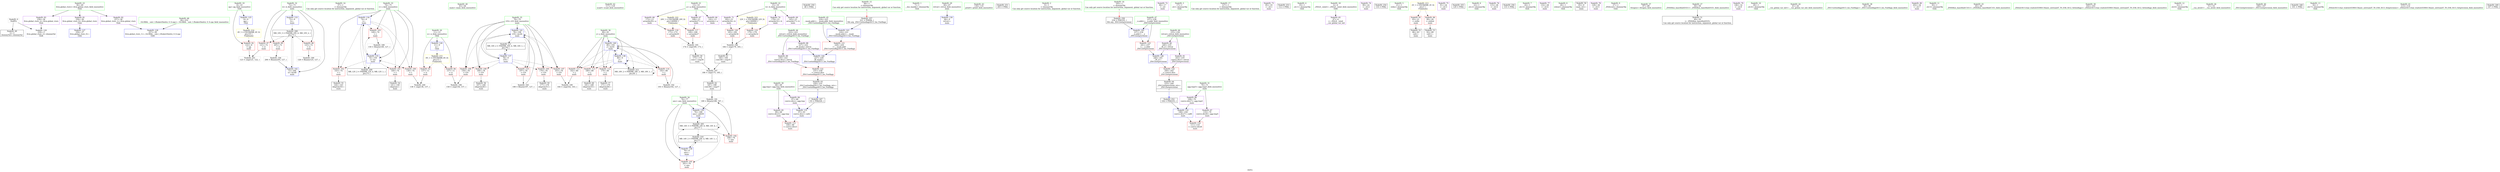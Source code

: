 digraph "SVFG" {
	label="SVFG";

	Node0x55cc07d19770 [shape=record,color=grey,label="{NodeID: 0\nNullPtr}"];
	Node0x55cc07d19770 -> Node0x55cc07d32200[style=solid];
	Node0x55cc07d19770 -> Node0x55cc07d374d0[style=solid];
	Node0x55cc07d311b0 [shape=record,color=red,label="{NodeID: 97\n121\<--72\n\<--ii\nmain\n}"];
	Node0x55cc07d311b0 -> Node0x55cc07d35760[style=solid];
	Node0x55cc07d2f120 [shape=record,color=green,label="{NodeID: 14\n37\<--1\n\<--dummyObj\nCan only get source location for instruction, argument, global var or function.}"];
	Node0x55cc07d34ce0 [shape=record,color=grey,label="{NodeID: 194\n206 = Binary(205, 127, )\n}"];
	Node0x55cc07d34ce0 -> Node0x55cc07d37f90[style=solid];
	Node0x55cc07d31d10 [shape=record,color=red,label="{NodeID: 111\n162\<--80\n\<--j\nmain\n}"];
	Node0x55cc07d31d10 -> Node0x55cc07d35460[style=solid];
	Node0x55cc07d2ff20 [shape=record,color=green,label="{NodeID: 28\n63\<--64\nmain\<--main_field_insensitive\n}"];
	Node0x55cc07d444c0 [shape=record,color=black,label="{NodeID: 208\nMR_10V_3 = PHI(MR_10V_4, MR_10V_2, )\npts\{73 \}\n}"];
	Node0x55cc07d444c0 -> Node0x55cc07d311b0[style=dashed];
	Node0x55cc07d444c0 -> Node0x55cc07d31280[style=dashed];
	Node0x55cc07d444c0 -> Node0x55cc07d31350[style=dashed];
	Node0x55cc07d444c0 -> Node0x55cc07d37f90[style=dashed];
	Node0x55cc07d370d0 [shape=record,color=blue,label="{NodeID: 125\n8\<--9\nqq\<--\nGlob }"];
	Node0x55cc07d370d0 -> Node0x55cc07d468e0[style=dashed];
	Node0x55cc07d30ba0 [shape=record,color=green,label="{NodeID: 42\n117\<--118\nscanf\<--scanf_field_insensitive\n}"];
	Node0x55cc07d46fe0 [shape=record,color=yellow,style=double,label="{NodeID: 222\n20V_1 = ENCHI(MR_20V_0)\npts\{140000 \}\nFun[main]}"];
	Node0x55cc07d46fe0 -> Node0x55cc07d36a50[style=dashed];
	Node0x55cc07d46fe0 -> Node0x55cc07d36b20[style=dashed];
	Node0x55cc07d37d20 [shape=record,color=blue,label="{NodeID: 139\n76\<--189\nans\<--add39\nmain\n}"];
	Node0x55cc07d37d20 -> Node0x55cc07d435c0[style=dashed];
	Node0x55cc07d32810 [shape=record,color=black,label="{NodeID: 56\n167\<--166\nidxprom26\<--\nmain\n}"];
	Node0x55cc07d33370 [shape=record,color=purple,label="{NodeID: 70\n178\<--15\narrayidx32\<--b\nmain\n}"];
	Node0x55cc07d33370 -> Node0x55cc07d36bf0[style=solid];
	Node0x55cc07d50fb0 [shape=record,color=black,label="{NodeID: 250\n48 = PHI()\n}"];
	Node0x55cc07d33f60 [shape=record,color=purple,label="{NodeID: 84\n97\<--68\ncoerce.dive\<--agg.tmp\nmain\n}"];
	Node0x55cc07d33f60 -> Node0x55cc07d376a0[style=solid];
	Node0x55cc07d19e00 [shape=record,color=green,label="{NodeID: 1\n7\<--1\n__dso_handle\<--dummyObj\nGlob }"];
	Node0x55cc07d31280 [shape=record,color=red,label="{NodeID: 98\n125\<--72\n\<--ii\nmain\n}"];
	Node0x55cc07d31280 -> Node0x55cc07d3a970[style=solid];
	Node0x55cc07d2f220 [shape=record,color=green,label="{NodeID: 15\n94\<--1\n\<--dummyObj\nCan only get source location for instruction, argument, global var or function.|{<s0>5}}"];
	Node0x55cc07d2f220:s0 -> Node0x55cc07d51650[style=solid,color=red];
	Node0x55cc07d34e60 [shape=record,color=grey,label="{NodeID: 195\n174 = cmp(169, 173, )\n}"];
	Node0x55cc07d34e60 -> Node0x55cc07d329b0[style=solid];
	Node0x55cc07d31de0 [shape=record,color=red,label="{NodeID: 112\n170\<--80\n\<--j\nmain\n}"];
	Node0x55cc07d31de0 -> Node0x55cc07d328e0[style=solid];
	Node0x55cc07d30020 [shape=record,color=green,label="{NodeID: 29\n66\<--67\nretval\<--retval_field_insensitive\nmain\n}"];
	Node0x55cc07d30020 -> Node0x55cc07d375d0[style=solid];
	Node0x55cc07d449c0 [shape=record,color=black,label="{NodeID: 209\nMR_12V_2 = PHI(MR_12V_4, MR_12V_1, )\npts\{75 \}\n}"];
	Node0x55cc07d449c0 -> Node0x55cc07d37910[style=dashed];
	Node0x55cc07d371d0 [shape=record,color=blue,label="{NodeID: 126\n11\<--9\nn\<--\nGlob }"];
	Node0x55cc07d371d0 -> Node0x55cc07d469c0[style=dashed];
	Node0x55cc07d30ca0 [shape=record,color=green,label="{NodeID: 43\n130\<--131\nprintf\<--printf_field_insensitive\n}"];
	Node0x55cc07d470c0 [shape=record,color=yellow,style=double,label="{NodeID: 223\n22V_1 = ENCHI(MR_22V_0)\npts\{160000 \}\nFun[main]}"];
	Node0x55cc07d470c0 -> Node0x55cc07d36bf0[style=dashed];
	Node0x55cc07d470c0 -> Node0x55cc07d36cc0[style=dashed];
	Node0x55cc07d37df0 [shape=record,color=blue,label="{NodeID: 140\n80\<--193\nj\<--inc41\nmain\n}"];
	Node0x55cc07d37df0 -> Node0x55cc07d31d10[style=dashed];
	Node0x55cc07d37df0 -> Node0x55cc07d31de0[style=dashed];
	Node0x55cc07d37df0 -> Node0x55cc07d31eb0[style=dashed];
	Node0x55cc07d37df0 -> Node0x55cc07d31f80[style=dashed];
	Node0x55cc07d37df0 -> Node0x55cc07d37c50[style=dashed];
	Node0x55cc07d37df0 -> Node0x55cc07d37df0[style=dashed];
	Node0x55cc07d37df0 -> Node0x55cc07d458c0[style=dashed];
	Node0x55cc07d328e0 [shape=record,color=black,label="{NodeID: 57\n171\<--170\nidxprom28\<--\nmain\n}"];
	Node0x55cc07d33440 [shape=record,color=purple,label="{NodeID: 71\n182\<--15\narrayidx34\<--b\nmain\n}"];
	Node0x55cc07d33440 -> Node0x55cc07d36cc0[style=solid];
	Node0x55cc07d51080 [shape=record,color=black,label="{NodeID: 251\n203 = PHI()\n}"];
	Node0x55cc07d34030 [shape=record,color=purple,label="{NodeID: 85\n99\<--68\ncoerce.dive3\<--agg.tmp\nmain\n}"];
	Node0x55cc07d34030 -> Node0x55cc07d32050[style=solid];
	Node0x55cc07d19e90 [shape=record,color=green,label="{NodeID: 2\n9\<--1\n\<--dummyObj\nCan only get source location for instruction, argument, global var or function.}"];
	Node0x55cc07d31350 [shape=record,color=red,label="{NodeID: 99\n205\<--72\n\<--ii\nmain\n}"];
	Node0x55cc07d31350 -> Node0x55cc07d34ce0[style=solid];
	Node0x55cc07d2f320 [shape=record,color=green,label="{NodeID: 16\n105\<--1\n\<--dummyObj\nCan only get source location for instruction, argument, global var or function.|{<s0>7}}"];
	Node0x55cc07d2f320:s0 -> Node0x55cc07d51850[style=solid,color=red];
	Node0x55cc07d34fe0 [shape=record,color=grey,label="{NodeID: 196\n184 = cmp(179, 183, )\n}"];
	Node0x55cc07d34fe0 -> Node0x55cc07d32c20[style=solid];
	Node0x55cc07d31eb0 [shape=record,color=red,label="{NodeID: 113\n180\<--80\n\<--j\nmain\n}"];
	Node0x55cc07d31eb0 -> Node0x55cc07d32b50[style=solid];
	Node0x55cc07d300f0 [shape=record,color=green,label="{NodeID: 30\n68\<--69\nagg.tmp\<--agg.tmp_field_insensitive\nmain\n}"];
	Node0x55cc07d300f0 -> Node0x55cc07d33f60[style=solid];
	Node0x55cc07d300f0 -> Node0x55cc07d34030[style=solid];
	Node0x55cc07d44ec0 [shape=record,color=black,label="{NodeID: 210\nMR_14V_2 = PHI(MR_14V_4, MR_14V_1, )\npts\{77 \}\n}"];
	Node0x55cc07d44ec0 -> Node0x55cc07d37ab0[style=dashed];
	Node0x55cc07d372d0 [shape=record,color=blue,label="{NodeID: 127\n256\<--37\nllvm.global_ctors_0\<--\nGlob }"];
	Node0x55cc07d30da0 [shape=record,color=green,label="{NodeID: 44\n222\<--223\nretval\<--retval_field_insensitive\n_ZSt11setiosflagsSt13_Ios_Fmtflags\n}"];
	Node0x55cc07d30da0 -> Node0x55cc07d342a0[style=solid];
	Node0x55cc07d30da0 -> Node0x55cc07d34370[style=solid];
	Node0x55cc07d37ec0 [shape=record,color=blue,label="{NodeID: 141\n78\<--198\ni19\<--inc44\nmain\n}"];
	Node0x55cc07d37ec0 -> Node0x55cc07d31900[style=dashed];
	Node0x55cc07d37ec0 -> Node0x55cc07d319d0[style=dashed];
	Node0x55cc07d37ec0 -> Node0x55cc07d31aa0[style=dashed];
	Node0x55cc07d37ec0 -> Node0x55cc07d31b70[style=dashed];
	Node0x55cc07d37ec0 -> Node0x55cc07d31c40[style=dashed];
	Node0x55cc07d37ec0 -> Node0x55cc07d37ec0[style=dashed];
	Node0x55cc07d37ec0 -> Node0x55cc07d453c0[style=dashed];
	Node0x55cc07d329b0 [shape=record,color=black,label="{NodeID: 58\n175\<--174\nconv\<--cmp30\nmain\n}"];
	Node0x55cc07d329b0 -> Node0x55cc07d35160[style=solid];
	Node0x55cc07d33510 [shape=record,color=purple,label="{NodeID: 72\n84\<--17\n\<--.str\nmain\n}"];
	Node0x55cc07d51150 [shape=record,color=black,label="{NodeID: 252\n104 = PHI(233, )\n}"];
	Node0x55cc07d51150 -> Node0x55cc07d37770[style=solid];
	Node0x55cc07d34100 [shape=record,color=purple,label="{NodeID: 86\n108\<--70\ncoerce.dive7\<--agg.tmp5\nmain\n}"];
	Node0x55cc07d34100 -> Node0x55cc07d37770[style=solid];
	Node0x55cc07d1a130 [shape=record,color=green,label="{NodeID: 3\n17\<--1\n.str\<--dummyObj\nGlob }"];
	Node0x55cc07d31420 [shape=record,color=red,label="{NodeID: 100\n136\<--74\n\<--i\nmain\n}"];
	Node0x55cc07d31420 -> Node0x55cc07d355e0[style=solid];
	Node0x55cc07d2f420 [shape=record,color=green,label="{NodeID: 17\n127\<--1\n\<--dummyObj\nCan only get source location for instruction, argument, global var or function.}"];
	Node0x55cc07d35160 [shape=record,color=grey,label="{NodeID: 197\n186 = cmp(175, 185, )\n}"];
	Node0x55cc07d35160 -> Node0x55cc07d32cf0[style=solid];
	Node0x55cc07d31f80 [shape=record,color=red,label="{NodeID: 114\n192\<--80\n\<--j\nmain\n}"];
	Node0x55cc07d31f80 -> Node0x55cc07d349e0[style=solid];
	Node0x55cc07d301c0 [shape=record,color=green,label="{NodeID: 31\n70\<--71\nagg.tmp5\<--agg.tmp5_field_insensitive\nmain\n}"];
	Node0x55cc07d301c0 -> Node0x55cc07d34100[style=solid];
	Node0x55cc07d301c0 -> Node0x55cc07d341d0[style=solid];
	Node0x55cc07d453c0 [shape=record,color=black,label="{NodeID: 211\nMR_16V_2 = PHI(MR_16V_4, MR_16V_1, )\npts\{79 \}\n}"];
	Node0x55cc07d453c0 -> Node0x55cc07d37b80[style=dashed];
	Node0x55cc07d373d0 [shape=record,color=blue,label="{NodeID: 128\n257\<--38\nllvm.global_ctors_1\<--_GLOBAL__sub_I_ZhukovDmitry_0_0.cpp\nGlob }"];
	Node0x55cc07d30e70 [shape=record,color=green,label="{NodeID: 45\n224\<--225\n__mask.addr\<--__mask.addr_field_insensitive\n_ZSt11setiosflagsSt13_Ios_Fmtflags\n}"];
	Node0x55cc07d30e70 -> Node0x55cc07d36d90[style=solid];
	Node0x55cc07d30e70 -> Node0x55cc07d38060[style=solid];
	Node0x55cc07d37f90 [shape=record,color=blue,label="{NodeID: 142\n72\<--206\nii\<--inc48\nmain\n}"];
	Node0x55cc07d37f90 -> Node0x55cc07d444c0[style=dashed];
	Node0x55cc07d32a80 [shape=record,color=black,label="{NodeID: 59\n177\<--176\nidxprom31\<--\nmain\n}"];
	Node0x55cc07d335e0 [shape=record,color=purple,label="{NodeID: 73\n85\<--19\n\<--.str.1\nmain\n}"];
	Node0x55cc07d51310 [shape=record,color=black,label="{NodeID: 253\n112 = PHI()\n}"];
	Node0x55cc07d341d0 [shape=record,color=purple,label="{NodeID: 87\n110\<--70\ncoerce.dive8\<--agg.tmp5\nmain\n}"];
	Node0x55cc07d341d0 -> Node0x55cc07d36980[style=solid];
	Node0x55cc07d1a1c0 [shape=record,color=green,label="{NodeID: 4\n19\<--1\n.str.1\<--dummyObj\nGlob }"];
	Node0x55cc07d314f0 [shape=record,color=red,label="{NodeID: 101\n140\<--74\n\<--i\nmain\n}"];
	Node0x55cc07d314f0 -> Node0x55cc07d32670[style=solid];
	Node0x55cc07d2f520 [shape=record,color=green,label="{NodeID: 18\n4\<--6\n_ZStL8__ioinit\<--_ZStL8__ioinit_field_insensitive\nGlob }"];
	Node0x55cc07d2f520 -> Node0x55cc07d32f60[style=solid];
	Node0x55cc07d352e0 [shape=record,color=grey,label="{NodeID: 198\n158 = cmp(156, 157, )\n}"];
	Node0x55cc07d32050 [shape=record,color=red,label="{NodeID: 115\n100\<--99\n\<--coerce.dive3\nmain\n}"];
	Node0x55cc07d30290 [shape=record,color=green,label="{NodeID: 32\n72\<--73\nii\<--ii_field_insensitive\nmain\n}"];
	Node0x55cc07d30290 -> Node0x55cc07d311b0[style=solid];
	Node0x55cc07d30290 -> Node0x55cc07d31280[style=solid];
	Node0x55cc07d30290 -> Node0x55cc07d31350[style=solid];
	Node0x55cc07d30290 -> Node0x55cc07d37840[style=solid];
	Node0x55cc07d30290 -> Node0x55cc07d37f90[style=solid];
	Node0x55cc07d458c0 [shape=record,color=black,label="{NodeID: 212\nMR_18V_2 = PHI(MR_18V_3, MR_18V_1, )\npts\{81 \}\n}"];
	Node0x55cc07d458c0 -> Node0x55cc07d37c50[style=dashed];
	Node0x55cc07d458c0 -> Node0x55cc07d458c0[style=dashed];
	Node0x55cc07d374d0 [shape=record,color=blue, style = dotted,label="{NodeID: 129\n258\<--3\nllvm.global_ctors_2\<--dummyVal\nGlob }"];
	Node0x55cc07d30f40 [shape=record,color=green,label="{NodeID: 46\n235\<--236\nretval\<--retval_field_insensitive\n_ZSt12setprecisioni\n}"];
	Node0x55cc07d30f40 -> Node0x55cc07d34440[style=solid];
	Node0x55cc07d30f40 -> Node0x55cc07d34510[style=solid];
	Node0x55cc07d38060 [shape=record,color=blue,label="{NodeID: 143\n224\<--221\n__mask.addr\<--__mask\n_ZSt11setiosflagsSt13_Ios_Fmtflags\n}"];
	Node0x55cc07d38060 -> Node0x55cc07d36d90[style=dashed];
	Node0x55cc07d32b50 [shape=record,color=black,label="{NodeID: 60\n181\<--180\nidxprom33\<--\nmain\n}"];
	Node0x55cc07d336b0 [shape=record,color=purple,label="{NodeID: 74\n90\<--22\n\<--.str.2\nmain\n}"];
	Node0x55cc07d513e0 [shape=record,color=black,label="{NodeID: 254\n116 = PHI()\n}"];
	Node0x55cc07d342a0 [shape=record,color=purple,label="{NodeID: 88\n227\<--222\n_M_mask\<--retval\n_ZSt11setiosflagsSt13_Ios_Fmtflags\n}"];
	Node0x55cc07d342a0 -> Node0x55cc07d38130[style=solid];
	Node0x55cc07d1a250 [shape=record,color=green,label="{NodeID: 5\n21\<--1\nstdin\<--dummyObj\nGlob }"];
	Node0x55cc07d315c0 [shape=record,color=red,label="{NodeID: 102\n143\<--74\n\<--i\nmain\n}"];
	Node0x55cc07d315c0 -> Node0x55cc07d32740[style=solid];
	Node0x55cc07d2f620 [shape=record,color=green,label="{NodeID: 19\n8\<--10\nqq\<--qq_field_insensitive\nGlob }"];
	Node0x55cc07d2f620 -> Node0x55cc07d345e0[style=solid];
	Node0x55cc07d2f620 -> Node0x55cc07d370d0[style=solid];
	Node0x55cc07d35460 [shape=record,color=grey,label="{NodeID: 199\n164 = cmp(162, 163, )\n}"];
	Node0x55cc07d36980 [shape=record,color=red,label="{NodeID: 116\n111\<--110\n\<--coerce.dive8\nmain\n}"];
	Node0x55cc07d30360 [shape=record,color=green,label="{NodeID: 33\n74\<--75\ni\<--i_field_insensitive\nmain\n}"];
	Node0x55cc07d30360 -> Node0x55cc07d31420[style=solid];
	Node0x55cc07d30360 -> Node0x55cc07d314f0[style=solid];
	Node0x55cc07d30360 -> Node0x55cc07d315c0[style=solid];
	Node0x55cc07d30360 -> Node0x55cc07d31690[style=solid];
	Node0x55cc07d30360 -> Node0x55cc07d37910[style=solid];
	Node0x55cc07d30360 -> Node0x55cc07d379e0[style=solid];
	Node0x55cc07d45dc0 [shape=record,color=yellow,style=double,label="{NodeID: 213\n2V_1 = ENCHI(MR_2V_0)\npts\{1 \}\nFun[main]}"];
	Node0x55cc07d45dc0 -> Node0x55cc07d34850[style=dashed];
	Node0x55cc07d45dc0 -> Node0x55cc07d310e0[style=dashed];
	Node0x55cc07d375d0 [shape=record,color=blue,label="{NodeID: 130\n66\<--9\nretval\<--\nmain\n}"];
	Node0x55cc07d31010 [shape=record,color=green,label="{NodeID: 47\n237\<--238\n__n.addr\<--__n.addr_field_insensitive\n_ZSt12setprecisioni\n}"];
	Node0x55cc07d31010 -> Node0x55cc07d36f30[style=solid];
	Node0x55cc07d31010 -> Node0x55cc07d38200[style=solid];
	Node0x55cc07d38130 [shape=record,color=blue,label="{NodeID: 144\n227\<--228\n_M_mask\<--\n_ZSt11setiosflagsSt13_Ios_Fmtflags\n}"];
	Node0x55cc07d38130 -> Node0x55cc07d36e60[style=dashed];
	Node0x55cc07d32c20 [shape=record,color=black,label="{NodeID: 61\n185\<--184\nconv36\<--cmp35\nmain\n}"];
	Node0x55cc07d32c20 -> Node0x55cc07d35160[style=solid];
	Node0x55cc07d33780 [shape=record,color=purple,label="{NodeID: 75\n91\<--24\n\<--.str.3\nmain\n}"];
	Node0x55cc07d514b0 [shape=record,color=black,label="{NodeID: 255\n129 = PHI()\n}"];
	Node0x55cc07d34370 [shape=record,color=purple,label="{NodeID: 89\n230\<--222\ncoerce.dive\<--retval\n_ZSt11setiosflagsSt13_Ios_Fmtflags\n}"];
	Node0x55cc07d34370 -> Node0x55cc07d36e60[style=solid];
	Node0x55cc07d1a2e0 [shape=record,color=green,label="{NodeID: 6\n22\<--1\n.str.2\<--dummyObj\nGlob }"];
	Node0x55cc07d31690 [shape=record,color=red,label="{NodeID: 103\n149\<--74\n\<--i\nmain\n}"];
	Node0x55cc07d31690 -> Node0x55cc07d3a7f0[style=solid];
	Node0x55cc07d2f720 [shape=record,color=green,label="{NodeID: 20\n11\<--12\nn\<--n_field_insensitive\nGlob }"];
	Node0x55cc07d2f720 -> Node0x55cc07d346b0[style=solid];
	Node0x55cc07d2f720 -> Node0x55cc07d34780[style=solid];
	Node0x55cc07d2f720 -> Node0x55cc07d371d0[style=solid];
	Node0x55cc07d355e0 [shape=record,color=grey,label="{NodeID: 200\n138 = cmp(136, 137, )\n}"];
	Node0x55cc07d36a50 [shape=record,color=red,label="{NodeID: 117\n169\<--168\n\<--arrayidx27\nmain\n}"];
	Node0x55cc07d36a50 -> Node0x55cc07d34e60[style=solid];
	Node0x55cc07d30430 [shape=record,color=green,label="{NodeID: 34\n76\<--77\nans\<--ans_field_insensitive\nmain\n}"];
	Node0x55cc07d30430 -> Node0x55cc07d31760[style=solid];
	Node0x55cc07d30430 -> Node0x55cc07d31830[style=solid];
	Node0x55cc07d30430 -> Node0x55cc07d37ab0[style=solid];
	Node0x55cc07d30430 -> Node0x55cc07d37d20[style=solid];
	Node0x55cc07d468e0 [shape=record,color=yellow,style=double,label="{NodeID: 214\n4V_1 = ENCHI(MR_4V_0)\npts\{10 \}\nFun[main]}"];
	Node0x55cc07d468e0 -> Node0x55cc07d345e0[style=dashed];
	Node0x55cc07d376a0 [shape=record,color=blue,label="{NodeID: 131\n97\<--93\ncoerce.dive\<--call2\nmain\n}"];
	Node0x55cc07d376a0 -> Node0x55cc07d32050[style=dashed];
	Node0x55cc07d32100 [shape=record,color=green,label="{NodeID: 48\n38\<--252\n_GLOBAL__sub_I_ZhukovDmitry_0_0.cpp\<--_GLOBAL__sub_I_ZhukovDmitry_0_0.cpp_field_insensitive\n}"];
	Node0x55cc07d32100 -> Node0x55cc07d373d0[style=solid];
	Node0x55cc07d38200 [shape=record,color=blue,label="{NodeID: 145\n237\<--234\n__n.addr\<--__n\n_ZSt12setprecisioni\n}"];
	Node0x55cc07d38200 -> Node0x55cc07d36f30[style=dashed];
	Node0x55cc07d32cf0 [shape=record,color=black,label="{NodeID: 62\n187\<--186\nconv38\<--cmp37\nmain\n}"];
	Node0x55cc07d32cf0 -> Node0x55cc07d3aaf0[style=solid];
	Node0x55cc07d33850 [shape=record,color=purple,label="{NodeID: 76\n115\<--28\n\<--.str.4\nmain\n}"];
	Node0x55cc07d51580 [shape=record,color=black,label="{NodeID: 256\n133 = PHI()\n}"];
	Node0x55cc07d34440 [shape=record,color=purple,label="{NodeID: 90\n240\<--235\n_M_n\<--retval\n_ZSt12setprecisioni\n}"];
	Node0x55cc07d34440 -> Node0x55cc07d382d0[style=solid];
	Node0x55cc07d1a3a0 [shape=record,color=green,label="{NodeID: 7\n24\<--1\n.str.3\<--dummyObj\nGlob }"];
	Node0x55cc07d31760 [shape=record,color=red,label="{NodeID: 104\n188\<--76\n\<--ans\nmain\n}"];
	Node0x55cc07d31760 -> Node0x55cc07d3aaf0[style=solid];
	Node0x55cc07d2f820 [shape=record,color=green,label="{NodeID: 21\n13\<--14\na\<--a_field_insensitive\nGlob }"];
	Node0x55cc07d2f820 -> Node0x55cc07d33030[style=solid];
	Node0x55cc07d2f820 -> Node0x55cc07d33100[style=solid];
	Node0x55cc07d2f820 -> Node0x55cc07d331d0[style=solid];
	Node0x55cc07d35760 [shape=record,color=grey,label="{NodeID: 201\n123 = cmp(121, 122, )\n}"];
	Node0x55cc07d36b20 [shape=record,color=red,label="{NodeID: 118\n173\<--172\n\<--arrayidx29\nmain\n}"];
	Node0x55cc07d36b20 -> Node0x55cc07d34e60[style=solid];
	Node0x55cc07d30500 [shape=record,color=green,label="{NodeID: 35\n78\<--79\ni19\<--i19_field_insensitive\nmain\n}"];
	Node0x55cc07d30500 -> Node0x55cc07d31900[style=solid];
	Node0x55cc07d30500 -> Node0x55cc07d319d0[style=solid];
	Node0x55cc07d30500 -> Node0x55cc07d31aa0[style=solid];
	Node0x55cc07d30500 -> Node0x55cc07d31b70[style=solid];
	Node0x55cc07d30500 -> Node0x55cc07d31c40[style=solid];
	Node0x55cc07d30500 -> Node0x55cc07d37b80[style=solid];
	Node0x55cc07d30500 -> Node0x55cc07d37ec0[style=solid];
	Node0x55cc07d469c0 [shape=record,color=yellow,style=double,label="{NodeID: 215\n6V_1 = ENCHI(MR_6V_0)\npts\{12 \}\nFun[main]}"];
	Node0x55cc07d469c0 -> Node0x55cc07d346b0[style=dashed];
	Node0x55cc07d469c0 -> Node0x55cc07d34780[style=dashed];
	Node0x55cc07d37770 [shape=record,color=blue,label="{NodeID: 132\n108\<--104\ncoerce.dive7\<--call6\nmain\n}"];
	Node0x55cc07d37770 -> Node0x55cc07d36980[style=dashed];
	Node0x55cc07d32200 [shape=record,color=black,label="{NodeID: 49\n2\<--3\ndummyVal\<--dummyVal\n}"];
	Node0x55cc07d382d0 [shape=record,color=blue,label="{NodeID: 146\n240\<--241\n_M_n\<--\n_ZSt12setprecisioni\n}"];
	Node0x55cc07d382d0 -> Node0x55cc07d37000[style=dashed];
	Node0x55cc07d32dc0 [shape=record,color=black,label="{NodeID: 63\n220\<--231\n_ZSt11setiosflagsSt13_Ios_Fmtflags_ret\<--\n_ZSt11setiosflagsSt13_Ios_Fmtflags\n|{<s0>5}}"];
	Node0x55cc07d32dc0:s0 -> Node0x55cc07ada090[style=solid,color=blue];
	Node0x55cc07d33920 [shape=record,color=purple,label="{NodeID: 77\n132\<--28\n\<--.str.4\nmain\n}"];
	Node0x55cc07d51650 [shape=record,color=black,label="{NodeID: 257\n221 = PHI(94, )\n0th arg _ZSt11setiosflagsSt13_Ios_Fmtflags }"];
	Node0x55cc07d51650 -> Node0x55cc07d38060[style=solid];
	Node0x55cc07d34510 [shape=record,color=purple,label="{NodeID: 91\n243\<--235\ncoerce.dive\<--retval\n_ZSt12setprecisioni\n}"];
	Node0x55cc07d34510 -> Node0x55cc07d37000[style=solid];
	Node0x55cc07d2ec00 [shape=record,color=green,label="{NodeID: 8\n26\<--1\nstdout\<--dummyObj\nGlob }"];
	Node0x55cc07d31830 [shape=record,color=red,label="{NodeID: 105\n201\<--76\n\<--ans\nmain\n}"];
	Node0x55cc07d2f920 [shape=record,color=green,label="{NodeID: 22\n15\<--16\nb\<--b_field_insensitive\nGlob }"];
	Node0x55cc07d2f920 -> Node0x55cc07d332a0[style=solid];
	Node0x55cc07d2f920 -> Node0x55cc07d33370[style=solid];
	Node0x55cc07d2f920 -> Node0x55cc07d33440[style=solid];
	Node0x55cc07d36bf0 [shape=record,color=red,label="{NodeID: 119\n179\<--178\n\<--arrayidx32\nmain\n}"];
	Node0x55cc07d36bf0 -> Node0x55cc07d34fe0[style=solid];
	Node0x55cc07d305d0 [shape=record,color=green,label="{NodeID: 36\n80\<--81\nj\<--j_field_insensitive\nmain\n}"];
	Node0x55cc07d305d0 -> Node0x55cc07d31d10[style=solid];
	Node0x55cc07d305d0 -> Node0x55cc07d31de0[style=solid];
	Node0x55cc07d305d0 -> Node0x55cc07d31eb0[style=solid];
	Node0x55cc07d305d0 -> Node0x55cc07d31f80[style=solid];
	Node0x55cc07d305d0 -> Node0x55cc07d37c50[style=solid];
	Node0x55cc07d305d0 -> Node0x55cc07d37df0[style=solid];
	Node0x55cc07d37840 [shape=record,color=blue,label="{NodeID: 133\n72\<--9\nii\<--\nmain\n}"];
	Node0x55cc07d37840 -> Node0x55cc07d444c0[style=dashed];
	Node0x55cc07d32300 [shape=record,color=black,label="{NodeID: 50\n65\<--9\nmain_ret\<--\nmain\n}"];
	Node0x55cc07d32e90 [shape=record,color=black,label="{NodeID: 64\n233\<--244\n_ZSt12setprecisioni_ret\<--\n_ZSt12setprecisioni\n|{<s0>7}}"];
	Node0x55cc07d32e90:s0 -> Node0x55cc07d51150[style=solid,color=blue];
	Node0x55cc07d339f0 [shape=record,color=purple,label="{NodeID: 78\n128\<--30\n\<--.str.5\nmain\n}"];
	Node0x55cc07d51850 [shape=record,color=black,label="{NodeID: 258\n234 = PHI(105, )\n0th arg _ZSt12setprecisioni }"];
	Node0x55cc07d51850 -> Node0x55cc07d38200[style=solid];
	Node0x55cc07d345e0 [shape=record,color=red,label="{NodeID: 92\n122\<--8\n\<--qq\nmain\n}"];
	Node0x55cc07d345e0 -> Node0x55cc07d35760[style=solid];
	Node0x55cc07d2ec90 [shape=record,color=green,label="{NodeID: 9\n27\<--1\n_ZSt4cout\<--dummyObj\nGlob }"];
	Node0x55cc07d3a7f0 [shape=record,color=grey,label="{NodeID: 189\n150 = Binary(149, 127, )\n}"];
	Node0x55cc07d3a7f0 -> Node0x55cc07d379e0[style=solid];
	Node0x55cc07d31900 [shape=record,color=red,label="{NodeID: 106\n156\<--78\n\<--i19\nmain\n}"];
	Node0x55cc07d31900 -> Node0x55cc07d352e0[style=solid];
	Node0x55cc07d2fa20 [shape=record,color=green,label="{NodeID: 23\n36\<--40\nllvm.global_ctors\<--llvm.global_ctors_field_insensitive\nGlob }"];
	Node0x55cc07d2fa20 -> Node0x55cc07d33c60[style=solid];
	Node0x55cc07d2fa20 -> Node0x55cc07d33d60[style=solid];
	Node0x55cc07d2fa20 -> Node0x55cc07d33e60[style=solid];
	Node0x55cc07d36cc0 [shape=record,color=red,label="{NodeID: 120\n183\<--182\n\<--arrayidx34\nmain\n}"];
	Node0x55cc07d36cc0 -> Node0x55cc07d34fe0[style=solid];
	Node0x55cc07d306a0 [shape=record,color=green,label="{NodeID: 37\n87\<--88\nfreopen\<--freopen_field_insensitive\n}"];
	Node0x55cc07d37910 [shape=record,color=blue,label="{NodeID: 134\n74\<--9\ni\<--\nmain\n}"];
	Node0x55cc07d37910 -> Node0x55cc07d31420[style=dashed];
	Node0x55cc07d37910 -> Node0x55cc07d314f0[style=dashed];
	Node0x55cc07d37910 -> Node0x55cc07d315c0[style=dashed];
	Node0x55cc07d37910 -> Node0x55cc07d31690[style=dashed];
	Node0x55cc07d37910 -> Node0x55cc07d379e0[style=dashed];
	Node0x55cc07d37910 -> Node0x55cc07d449c0[style=dashed];
	Node0x55cc07d323d0 [shape=record,color=black,label="{NodeID: 51\n49\<--50\n\<--_ZNSt8ios_base4InitD1Ev\nCan only get source location for instruction, argument, global var or function.}"];
	Node0x55cc07d32f60 [shape=record,color=purple,label="{NodeID: 65\n47\<--4\n\<--_ZStL8__ioinit\n__cxx_global_var_init\n}"];
	Node0x55cc07d33ac0 [shape=record,color=purple,label="{NodeID: 79\n146\<--32\n\<--.str.6\nmain\n}"];
	Node0x55cc07d346b0 [shape=record,color=red,label="{NodeID: 93\n137\<--11\n\<--n\nmain\n}"];
	Node0x55cc07d346b0 -> Node0x55cc07d355e0[style=solid];
	Node0x55cc07d2ed20 [shape=record,color=green,label="{NodeID: 10\n28\<--1\n.str.4\<--dummyObj\nGlob }"];
	Node0x55cc07d3a970 [shape=record,color=grey,label="{NodeID: 190\n126 = Binary(125, 127, )\n}"];
	Node0x55cc07d319d0 [shape=record,color=red,label="{NodeID: 107\n163\<--78\n\<--i19\nmain\n}"];
	Node0x55cc07d319d0 -> Node0x55cc07d35460[style=solid];
	Node0x55cc07d2fb20 [shape=record,color=green,label="{NodeID: 24\n41\<--42\n__cxx_global_var_init\<--__cxx_global_var_init_field_insensitive\n}"];
	Node0x55cc07d36d90 [shape=record,color=red,label="{NodeID: 121\n228\<--224\n\<--__mask.addr\n_ZSt11setiosflagsSt13_Ios_Fmtflags\n}"];
	Node0x55cc07d36d90 -> Node0x55cc07d38130[style=solid];
	Node0x55cc07d307a0 [shape=record,color=green,label="{NodeID: 38\n95\<--96\n_ZSt11setiosflagsSt13_Ios_Fmtflags\<--_ZSt11setiosflagsSt13_Ios_Fmtflags_field_insensitive\n}"];
	Node0x55cc07d379e0 [shape=record,color=blue,label="{NodeID: 135\n74\<--150\ni\<--inc\nmain\n}"];
	Node0x55cc07d379e0 -> Node0x55cc07d31420[style=dashed];
	Node0x55cc07d379e0 -> Node0x55cc07d314f0[style=dashed];
	Node0x55cc07d379e0 -> Node0x55cc07d315c0[style=dashed];
	Node0x55cc07d379e0 -> Node0x55cc07d31690[style=dashed];
	Node0x55cc07d379e0 -> Node0x55cc07d379e0[style=dashed];
	Node0x55cc07d379e0 -> Node0x55cc07d449c0[style=dashed];
	Node0x55cc07d324d0 [shape=record,color=black,label="{NodeID: 52\n86\<--83\ncall\<--\nmain\n}"];
	Node0x55cc07d33030 [shape=record,color=purple,label="{NodeID: 66\n142\<--13\narrayidx\<--a\nmain\n}"];
	Node0x55cc07d33b90 [shape=record,color=purple,label="{NodeID: 80\n202\<--34\n\<--.str.7\nmain\n}"];
	Node0x55cc07d34780 [shape=record,color=red,label="{NodeID: 94\n157\<--11\n\<--n\nmain\n}"];
	Node0x55cc07d34780 -> Node0x55cc07d352e0[style=solid];
	Node0x55cc07d2ee20 [shape=record,color=green,label="{NodeID: 11\n30\<--1\n.str.5\<--dummyObj\nGlob }"];
	Node0x55cc07d3aaf0 [shape=record,color=grey,label="{NodeID: 191\n189 = Binary(188, 187, )\n}"];
	Node0x55cc07d3aaf0 -> Node0x55cc07d37d20[style=solid];
	Node0x55cc07d31aa0 [shape=record,color=red,label="{NodeID: 108\n166\<--78\n\<--i19\nmain\n}"];
	Node0x55cc07d31aa0 -> Node0x55cc07d32810[style=solid];
	Node0x55cc07d2fc20 [shape=record,color=green,label="{NodeID: 25\n45\<--46\n_ZNSt8ios_base4InitC1Ev\<--_ZNSt8ios_base4InitC1Ev_field_insensitive\n}"];
	Node0x55cc07d435c0 [shape=record,color=black,label="{NodeID: 205\nMR_14V_5 = PHI(MR_14V_6, MR_14V_4, )\npts\{77 \}\n}"];
	Node0x55cc07d435c0 -> Node0x55cc07d31760[style=dashed];
	Node0x55cc07d435c0 -> Node0x55cc07d31830[style=dashed];
	Node0x55cc07d435c0 -> Node0x55cc07d37d20[style=dashed];
	Node0x55cc07d435c0 -> Node0x55cc07d435c0[style=dashed];
	Node0x55cc07d435c0 -> Node0x55cc07d44ec0[style=dashed];
	Node0x55cc07d36e60 [shape=record,color=red,label="{NodeID: 122\n231\<--230\n\<--coerce.dive\n_ZSt11setiosflagsSt13_Ios_Fmtflags\n}"];
	Node0x55cc07d36e60 -> Node0x55cc07d32dc0[style=solid];
	Node0x55cc07d308a0 [shape=record,color=green,label="{NodeID: 39\n102\<--103\n_ZStlsIcSt11char_traitsIcEERSt13basic_ostreamIT_T0_ES6_St12_Setiosflags\<--_ZStlsIcSt11char_traitsIcEERSt13basic_ostreamIT_T0_ES6_St12_Setiosflags_field_insensitive\n}"];
	Node0x55cc07d37ab0 [shape=record,color=blue,label="{NodeID: 136\n76\<--9\nans\<--\nmain\n}"];
	Node0x55cc07d37ab0 -> Node0x55cc07d31830[style=dashed];
	Node0x55cc07d37ab0 -> Node0x55cc07d435c0[style=dashed];
	Node0x55cc07d37ab0 -> Node0x55cc07d44ec0[style=dashed];
	Node0x55cc07d325a0 [shape=record,color=black,label="{NodeID: 53\n92\<--89\ncall1\<--\nmain\n}"];
	Node0x55cc07d33100 [shape=record,color=purple,label="{NodeID: 67\n168\<--13\narrayidx27\<--a\nmain\n}"];
	Node0x55cc07d33100 -> Node0x55cc07d36a50[style=solid];
	Node0x55cc07ada090 [shape=record,color=black,label="{NodeID: 247\n93 = PHI(220, )\n}"];
	Node0x55cc07ada090 -> Node0x55cc07d376a0[style=solid];
	Node0x55cc07d33c60 [shape=record,color=purple,label="{NodeID: 81\n256\<--36\nllvm.global_ctors_0\<--llvm.global_ctors\nGlob }"];
	Node0x55cc07d33c60 -> Node0x55cc07d372d0[style=solid];
	Node0x55cc07d34850 [shape=record,color=red,label="{NodeID: 95\n83\<--21\n\<--stdin\nmain\n}"];
	Node0x55cc07d34850 -> Node0x55cc07d324d0[style=solid];
	Node0x55cc07d2ef20 [shape=record,color=green,label="{NodeID: 12\n32\<--1\n.str.6\<--dummyObj\nGlob }"];
	Node0x55cc07d349e0 [shape=record,color=grey,label="{NodeID: 192\n193 = Binary(192, 127, )\n}"];
	Node0x55cc07d349e0 -> Node0x55cc07d37df0[style=solid];
	Node0x55cc07d31b70 [shape=record,color=red,label="{NodeID: 109\n176\<--78\n\<--i19\nmain\n}"];
	Node0x55cc07d31b70 -> Node0x55cc07d32a80[style=solid];
	Node0x55cc07d2fd20 [shape=record,color=green,label="{NodeID: 26\n51\<--52\n__cxa_atexit\<--__cxa_atexit_field_insensitive\n}"];
	Node0x55cc07d36f30 [shape=record,color=red,label="{NodeID: 123\n241\<--237\n\<--__n.addr\n_ZSt12setprecisioni\n}"];
	Node0x55cc07d36f30 -> Node0x55cc07d382d0[style=solid];
	Node0x55cc07d309a0 [shape=record,color=green,label="{NodeID: 40\n106\<--107\n_ZSt12setprecisioni\<--_ZSt12setprecisioni_field_insensitive\n}"];
	Node0x55cc07d37b80 [shape=record,color=blue,label="{NodeID: 137\n78\<--9\ni19\<--\nmain\n}"];
	Node0x55cc07d37b80 -> Node0x55cc07d31900[style=dashed];
	Node0x55cc07d37b80 -> Node0x55cc07d319d0[style=dashed];
	Node0x55cc07d37b80 -> Node0x55cc07d31aa0[style=dashed];
	Node0x55cc07d37b80 -> Node0x55cc07d31b70[style=dashed];
	Node0x55cc07d37b80 -> Node0x55cc07d31c40[style=dashed];
	Node0x55cc07d37b80 -> Node0x55cc07d37ec0[style=dashed];
	Node0x55cc07d37b80 -> Node0x55cc07d453c0[style=dashed];
	Node0x55cc07d32670 [shape=record,color=black,label="{NodeID: 54\n141\<--140\nidxprom\<--\nmain\n}"];
	Node0x55cc07d331d0 [shape=record,color=purple,label="{NodeID: 68\n172\<--13\narrayidx29\<--a\nmain\n}"];
	Node0x55cc07d331d0 -> Node0x55cc07d36b20[style=solid];
	Node0x55cc07d508d0 [shape=record,color=black,label="{NodeID: 248\n101 = PHI()\n}"];
	Node0x55cc07d33d60 [shape=record,color=purple,label="{NodeID: 82\n257\<--36\nllvm.global_ctors_1\<--llvm.global_ctors\nGlob }"];
	Node0x55cc07d33d60 -> Node0x55cc07d373d0[style=solid];
	Node0x55cc07d310e0 [shape=record,color=red,label="{NodeID: 96\n89\<--26\n\<--stdout\nmain\n}"];
	Node0x55cc07d310e0 -> Node0x55cc07d325a0[style=solid];
	Node0x55cc07d2f020 [shape=record,color=green,label="{NodeID: 13\n34\<--1\n.str.7\<--dummyObj\nGlob }"];
	Node0x55cc07d34b60 [shape=record,color=grey,label="{NodeID: 193\n198 = Binary(197, 127, )\n}"];
	Node0x55cc07d34b60 -> Node0x55cc07d37ec0[style=solid];
	Node0x55cc07d31c40 [shape=record,color=red,label="{NodeID: 110\n197\<--78\n\<--i19\nmain\n}"];
	Node0x55cc07d31c40 -> Node0x55cc07d34b60[style=solid];
	Node0x55cc07d2fe20 [shape=record,color=green,label="{NodeID: 27\n50\<--56\n_ZNSt8ios_base4InitD1Ev\<--_ZNSt8ios_base4InitD1Ev_field_insensitive\n}"];
	Node0x55cc07d2fe20 -> Node0x55cc07d323d0[style=solid];
	Node0x55cc07d37000 [shape=record,color=red,label="{NodeID: 124\n244\<--243\n\<--coerce.dive\n_ZSt12setprecisioni\n}"];
	Node0x55cc07d37000 -> Node0x55cc07d32e90[style=solid];
	Node0x55cc07d30aa0 [shape=record,color=green,label="{NodeID: 41\n113\<--114\n_ZStlsIcSt11char_traitsIcEERSt13basic_ostreamIT_T0_ES6_St13_Setprecision\<--_ZStlsIcSt11char_traitsIcEERSt13basic_ostreamIT_T0_ES6_St13_Setprecision_field_insensitive\n}"];
	Node0x55cc07d37c50 [shape=record,color=blue,label="{NodeID: 138\n80\<--9\nj\<--\nmain\n}"];
	Node0x55cc07d37c50 -> Node0x55cc07d31d10[style=dashed];
	Node0x55cc07d37c50 -> Node0x55cc07d31de0[style=dashed];
	Node0x55cc07d37c50 -> Node0x55cc07d31eb0[style=dashed];
	Node0x55cc07d37c50 -> Node0x55cc07d31f80[style=dashed];
	Node0x55cc07d37c50 -> Node0x55cc07d37c50[style=dashed];
	Node0x55cc07d37c50 -> Node0x55cc07d37df0[style=dashed];
	Node0x55cc07d37c50 -> Node0x55cc07d458c0[style=dashed];
	Node0x55cc07d32740 [shape=record,color=black,label="{NodeID: 55\n144\<--143\nidxprom16\<--\nmain\n}"];
	Node0x55cc07d332a0 [shape=record,color=purple,label="{NodeID: 69\n145\<--15\narrayidx17\<--b\nmain\n}"];
	Node0x55cc07d50ee0 [shape=record,color=black,label="{NodeID: 249\n147 = PHI()\n}"];
	Node0x55cc07d33e60 [shape=record,color=purple,label="{NodeID: 83\n258\<--36\nllvm.global_ctors_2\<--llvm.global_ctors\nGlob }"];
	Node0x55cc07d33e60 -> Node0x55cc07d374d0[style=solid];
}
